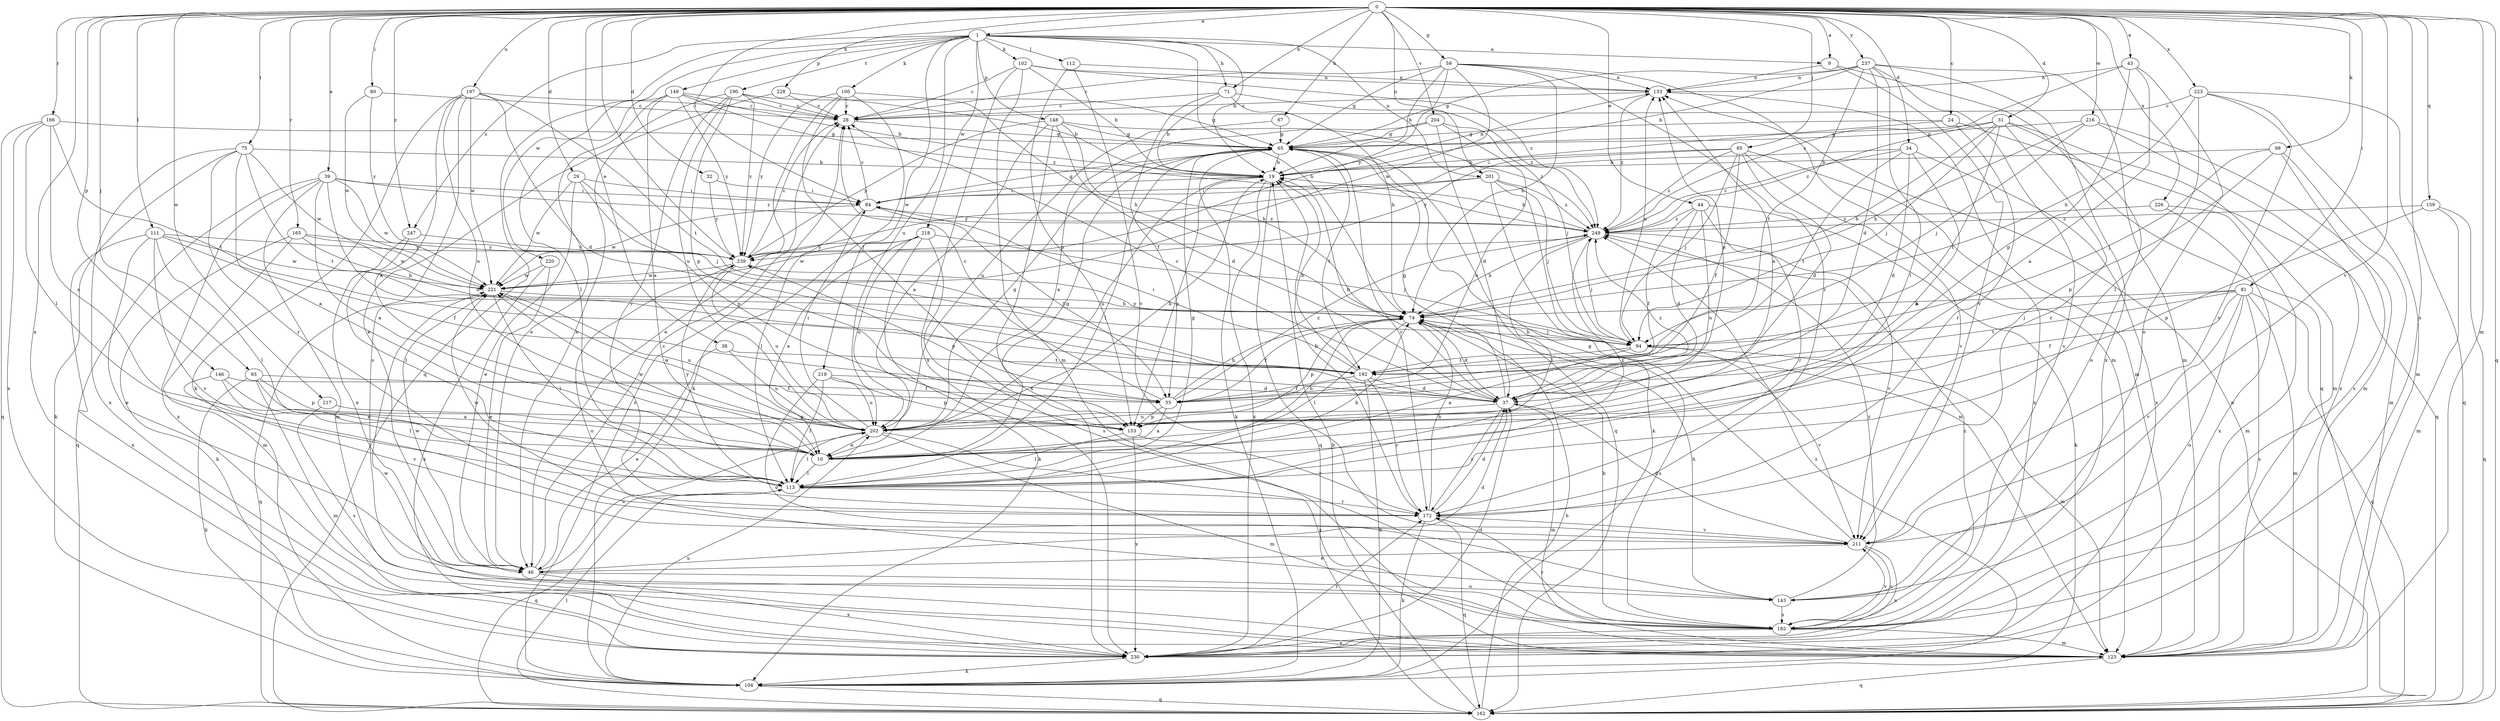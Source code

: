 strict digraph  {
0;
1;
9;
10;
19;
24;
28;
29;
31;
32;
34;
37;
38;
39;
43;
44;
46;
55;
59;
65;
67;
71;
74;
75;
80;
81;
84;
85;
93;
94;
98;
100;
102;
104;
111;
112;
113;
123;
133;
143;
146;
148;
149;
153;
159;
162;
165;
166;
172;
182;
190;
192;
197;
201;
202;
204;
211;
216;
217;
218;
219;
220;
221;
223;
226;
228;
230;
237;
239;
247;
249;
0 -> 1  [label=a];
0 -> 9  [label=a];
0 -> 24  [label=c];
0 -> 29  [label=d];
0 -> 31  [label=d];
0 -> 32  [label=d];
0 -> 34  [label=d];
0 -> 38  [label=e];
0 -> 39  [label=e];
0 -> 43  [label=e];
0 -> 44  [label=e];
0 -> 59  [label=g];
0 -> 67  [label=h];
0 -> 71  [label=h];
0 -> 75  [label=i];
0 -> 80  [label=i];
0 -> 81  [label=i];
0 -> 84  [label=i];
0 -> 85  [label=j];
0 -> 93  [label=j];
0 -> 98  [label=k];
0 -> 111  [label=l];
0 -> 123  [label=m];
0 -> 146  [label=p];
0 -> 159  [label=q];
0 -> 162  [label=q];
0 -> 165  [label=r];
0 -> 166  [label=r];
0 -> 182  [label=s];
0 -> 197  [label=u];
0 -> 201  [label=u];
0 -> 204  [label=v];
0 -> 211  [label=v];
0 -> 216  [label=w];
0 -> 217  [label=w];
0 -> 223  [label=x];
0 -> 226  [label=x];
0 -> 228  [label=x];
0 -> 230  [label=x];
0 -> 237  [label=y];
0 -> 239  [label=y];
0 -> 247  [label=z];
1 -> 9  [label=a];
1 -> 19  [label=b];
1 -> 71  [label=h];
1 -> 74  [label=h];
1 -> 100  [label=k];
1 -> 102  [label=k];
1 -> 112  [label=l];
1 -> 148  [label=p];
1 -> 149  [label=p];
1 -> 162  [label=q];
1 -> 190  [label=t];
1 -> 201  [label=u];
1 -> 202  [label=u];
1 -> 218  [label=w];
1 -> 219  [label=w];
1 -> 220  [label=w];
1 -> 247  [label=z];
9 -> 133  [label=n];
9 -> 162  [label=q];
9 -> 211  [label=v];
10 -> 65  [label=g];
10 -> 74  [label=h];
10 -> 113  [label=l];
10 -> 221  [label=w];
19 -> 84  [label=i];
19 -> 133  [label=n];
19 -> 153  [label=p];
19 -> 162  [label=q];
19 -> 202  [label=u];
19 -> 230  [label=x];
24 -> 65  [label=g];
24 -> 84  [label=i];
24 -> 162  [label=q];
24 -> 172  [label=r];
28 -> 65  [label=g];
29 -> 46  [label=e];
29 -> 84  [label=i];
29 -> 94  [label=j];
29 -> 153  [label=p];
29 -> 221  [label=w];
31 -> 65  [label=g];
31 -> 74  [label=h];
31 -> 94  [label=j];
31 -> 123  [label=m];
31 -> 143  [label=o];
31 -> 172  [label=r];
31 -> 192  [label=t];
31 -> 249  [label=z];
32 -> 84  [label=i];
32 -> 239  [label=y];
34 -> 10  [label=a];
34 -> 19  [label=b];
34 -> 37  [label=d];
34 -> 192  [label=t];
34 -> 230  [label=x];
34 -> 249  [label=z];
37 -> 19  [label=b];
37 -> 28  [label=c];
37 -> 65  [label=g];
37 -> 123  [label=m];
37 -> 133  [label=n];
37 -> 172  [label=r];
37 -> 202  [label=u];
37 -> 249  [label=z];
38 -> 46  [label=e];
38 -> 192  [label=t];
38 -> 202  [label=u];
39 -> 10  [label=a];
39 -> 37  [label=d];
39 -> 84  [label=i];
39 -> 123  [label=m];
39 -> 162  [label=q];
39 -> 221  [label=w];
39 -> 230  [label=x];
39 -> 249  [label=z];
43 -> 10  [label=a];
43 -> 133  [label=n];
43 -> 143  [label=o];
43 -> 153  [label=p];
43 -> 249  [label=z];
44 -> 37  [label=d];
44 -> 55  [label=f];
44 -> 104  [label=k];
44 -> 172  [label=r];
44 -> 202  [label=u];
44 -> 249  [label=z];
46 -> 28  [label=c];
46 -> 37  [label=d];
46 -> 143  [label=o];
46 -> 202  [label=u];
46 -> 221  [label=w];
46 -> 230  [label=x];
55 -> 10  [label=a];
55 -> 28  [label=c];
55 -> 74  [label=h];
55 -> 153  [label=p];
55 -> 249  [label=z];
59 -> 19  [label=b];
59 -> 28  [label=c];
59 -> 65  [label=g];
59 -> 74  [label=h];
59 -> 123  [label=m];
59 -> 133  [label=n];
59 -> 172  [label=r];
59 -> 221  [label=w];
59 -> 239  [label=y];
65 -> 19  [label=b];
65 -> 104  [label=k];
65 -> 113  [label=l];
65 -> 162  [label=q];
65 -> 172  [label=r];
65 -> 192  [label=t];
67 -> 65  [label=g];
67 -> 202  [label=u];
71 -> 19  [label=b];
71 -> 28  [label=c];
71 -> 55  [label=f];
71 -> 74  [label=h];
71 -> 249  [label=z];
74 -> 37  [label=d];
74 -> 55  [label=f];
74 -> 94  [label=j];
74 -> 113  [label=l];
74 -> 153  [label=p];
74 -> 182  [label=s];
75 -> 10  [label=a];
75 -> 19  [label=b];
75 -> 104  [label=k];
75 -> 172  [label=r];
75 -> 192  [label=t];
75 -> 221  [label=w];
75 -> 230  [label=x];
80 -> 28  [label=c];
80 -> 221  [label=w];
80 -> 239  [label=y];
81 -> 55  [label=f];
81 -> 74  [label=h];
81 -> 94  [label=j];
81 -> 123  [label=m];
81 -> 143  [label=o];
81 -> 162  [label=q];
81 -> 182  [label=s];
81 -> 192  [label=t];
81 -> 211  [label=v];
84 -> 28  [label=c];
84 -> 55  [label=f];
84 -> 65  [label=g];
84 -> 113  [label=l];
84 -> 221  [label=w];
84 -> 249  [label=z];
85 -> 19  [label=b];
85 -> 37  [label=d];
85 -> 55  [label=f];
85 -> 94  [label=j];
85 -> 211  [label=v];
85 -> 230  [label=x];
85 -> 239  [label=y];
85 -> 249  [label=z];
93 -> 10  [label=a];
93 -> 55  [label=f];
93 -> 104  [label=k];
93 -> 123  [label=m];
93 -> 153  [label=p];
94 -> 10  [label=a];
94 -> 74  [label=h];
94 -> 123  [label=m];
94 -> 133  [label=n];
94 -> 192  [label=t];
94 -> 211  [label=v];
94 -> 239  [label=y];
98 -> 19  [label=b];
98 -> 94  [label=j];
98 -> 123  [label=m];
98 -> 153  [label=p];
98 -> 182  [label=s];
100 -> 28  [label=c];
100 -> 46  [label=e];
100 -> 55  [label=f];
100 -> 74  [label=h];
100 -> 104  [label=k];
100 -> 239  [label=y];
102 -> 19  [label=b];
102 -> 28  [label=c];
102 -> 123  [label=m];
102 -> 133  [label=n];
102 -> 230  [label=x];
102 -> 249  [label=z];
104 -> 28  [label=c];
104 -> 162  [label=q];
104 -> 202  [label=u];
104 -> 249  [label=z];
111 -> 46  [label=e];
111 -> 55  [label=f];
111 -> 113  [label=l];
111 -> 211  [label=v];
111 -> 221  [label=w];
111 -> 230  [label=x];
111 -> 239  [label=y];
112 -> 133  [label=n];
112 -> 153  [label=p];
112 -> 211  [label=v];
113 -> 65  [label=g];
113 -> 74  [label=h];
113 -> 162  [label=q];
113 -> 172  [label=r];
113 -> 239  [label=y];
113 -> 249  [label=z];
123 -> 162  [label=q];
123 -> 221  [label=w];
133 -> 28  [label=c];
133 -> 123  [label=m];
133 -> 249  [label=z];
143 -> 74  [label=h];
143 -> 182  [label=s];
143 -> 249  [label=z];
146 -> 10  [label=a];
146 -> 55  [label=f];
146 -> 113  [label=l];
146 -> 211  [label=v];
148 -> 10  [label=a];
148 -> 37  [label=d];
148 -> 65  [label=g];
148 -> 74  [label=h];
148 -> 230  [label=x];
148 -> 239  [label=y];
148 -> 249  [label=z];
149 -> 10  [label=a];
149 -> 19  [label=b];
149 -> 28  [label=c];
149 -> 46  [label=e];
149 -> 113  [label=l];
149 -> 239  [label=y];
149 -> 249  [label=z];
153 -> 113  [label=l];
153 -> 172  [label=r];
153 -> 230  [label=x];
159 -> 123  [label=m];
159 -> 153  [label=p];
159 -> 162  [label=q];
159 -> 249  [label=z];
162 -> 19  [label=b];
162 -> 74  [label=h];
162 -> 113  [label=l];
162 -> 133  [label=n];
165 -> 74  [label=h];
165 -> 104  [label=k];
165 -> 123  [label=m];
165 -> 221  [label=w];
165 -> 239  [label=y];
166 -> 10  [label=a];
166 -> 65  [label=g];
166 -> 113  [label=l];
166 -> 162  [label=q];
166 -> 192  [label=t];
166 -> 230  [label=x];
172 -> 19  [label=b];
172 -> 37  [label=d];
172 -> 74  [label=h];
172 -> 104  [label=k];
172 -> 162  [label=q];
172 -> 211  [label=v];
172 -> 221  [label=w];
182 -> 74  [label=h];
182 -> 123  [label=m];
182 -> 172  [label=r];
182 -> 211  [label=v];
182 -> 230  [label=x];
182 -> 249  [label=z];
190 -> 28  [label=c];
190 -> 46  [label=e];
190 -> 65  [label=g];
190 -> 153  [label=p];
190 -> 172  [label=r];
190 -> 202  [label=u];
190 -> 239  [label=y];
192 -> 19  [label=b];
192 -> 37  [label=d];
192 -> 55  [label=f];
192 -> 84  [label=i];
192 -> 104  [label=k];
192 -> 172  [label=r];
197 -> 10  [label=a];
197 -> 28  [label=c];
197 -> 37  [label=d];
197 -> 104  [label=k];
197 -> 182  [label=s];
197 -> 192  [label=t];
197 -> 202  [label=u];
197 -> 221  [label=w];
201 -> 84  [label=i];
201 -> 94  [label=j];
201 -> 104  [label=k];
201 -> 123  [label=m];
201 -> 239  [label=y];
201 -> 249  [label=z];
202 -> 10  [label=a];
202 -> 19  [label=b];
202 -> 65  [label=g];
202 -> 84  [label=i];
202 -> 113  [label=l];
202 -> 123  [label=m];
202 -> 133  [label=n];
202 -> 182  [label=s];
202 -> 221  [label=w];
204 -> 10  [label=a];
204 -> 37  [label=d];
204 -> 65  [label=g];
204 -> 94  [label=j];
204 -> 202  [label=u];
211 -> 37  [label=d];
211 -> 46  [label=e];
211 -> 65  [label=g];
211 -> 182  [label=s];
211 -> 230  [label=x];
216 -> 65  [label=g];
216 -> 74  [label=h];
216 -> 94  [label=j];
216 -> 123  [label=m];
216 -> 230  [label=x];
217 -> 153  [label=p];
217 -> 182  [label=s];
218 -> 10  [label=a];
218 -> 94  [label=j];
218 -> 104  [label=k];
218 -> 182  [label=s];
218 -> 202  [label=u];
218 -> 221  [label=w];
218 -> 239  [label=y];
219 -> 37  [label=d];
219 -> 113  [label=l];
219 -> 143  [label=o];
219 -> 153  [label=p];
219 -> 202  [label=u];
220 -> 46  [label=e];
220 -> 221  [label=w];
220 -> 230  [label=x];
221 -> 74  [label=h];
221 -> 113  [label=l];
221 -> 162  [label=q];
221 -> 202  [label=u];
223 -> 28  [label=c];
223 -> 74  [label=h];
223 -> 113  [label=l];
223 -> 123  [label=m];
223 -> 162  [label=q];
223 -> 211  [label=v];
226 -> 123  [label=m];
226 -> 230  [label=x];
226 -> 249  [label=z];
228 -> 19  [label=b];
228 -> 28  [label=c];
228 -> 46  [label=e];
230 -> 37  [label=d];
230 -> 104  [label=k];
230 -> 172  [label=r];
237 -> 19  [label=b];
237 -> 37  [label=d];
237 -> 65  [label=g];
237 -> 113  [label=l];
237 -> 123  [label=m];
237 -> 133  [label=n];
237 -> 182  [label=s];
237 -> 192  [label=t];
237 -> 230  [label=x];
239 -> 28  [label=c];
239 -> 143  [label=o];
239 -> 153  [label=p];
239 -> 202  [label=u];
239 -> 221  [label=w];
247 -> 46  [label=e];
247 -> 113  [label=l];
247 -> 239  [label=y];
249 -> 19  [label=b];
249 -> 74  [label=h];
249 -> 94  [label=j];
249 -> 113  [label=l];
249 -> 211  [label=v];
249 -> 239  [label=y];
}
